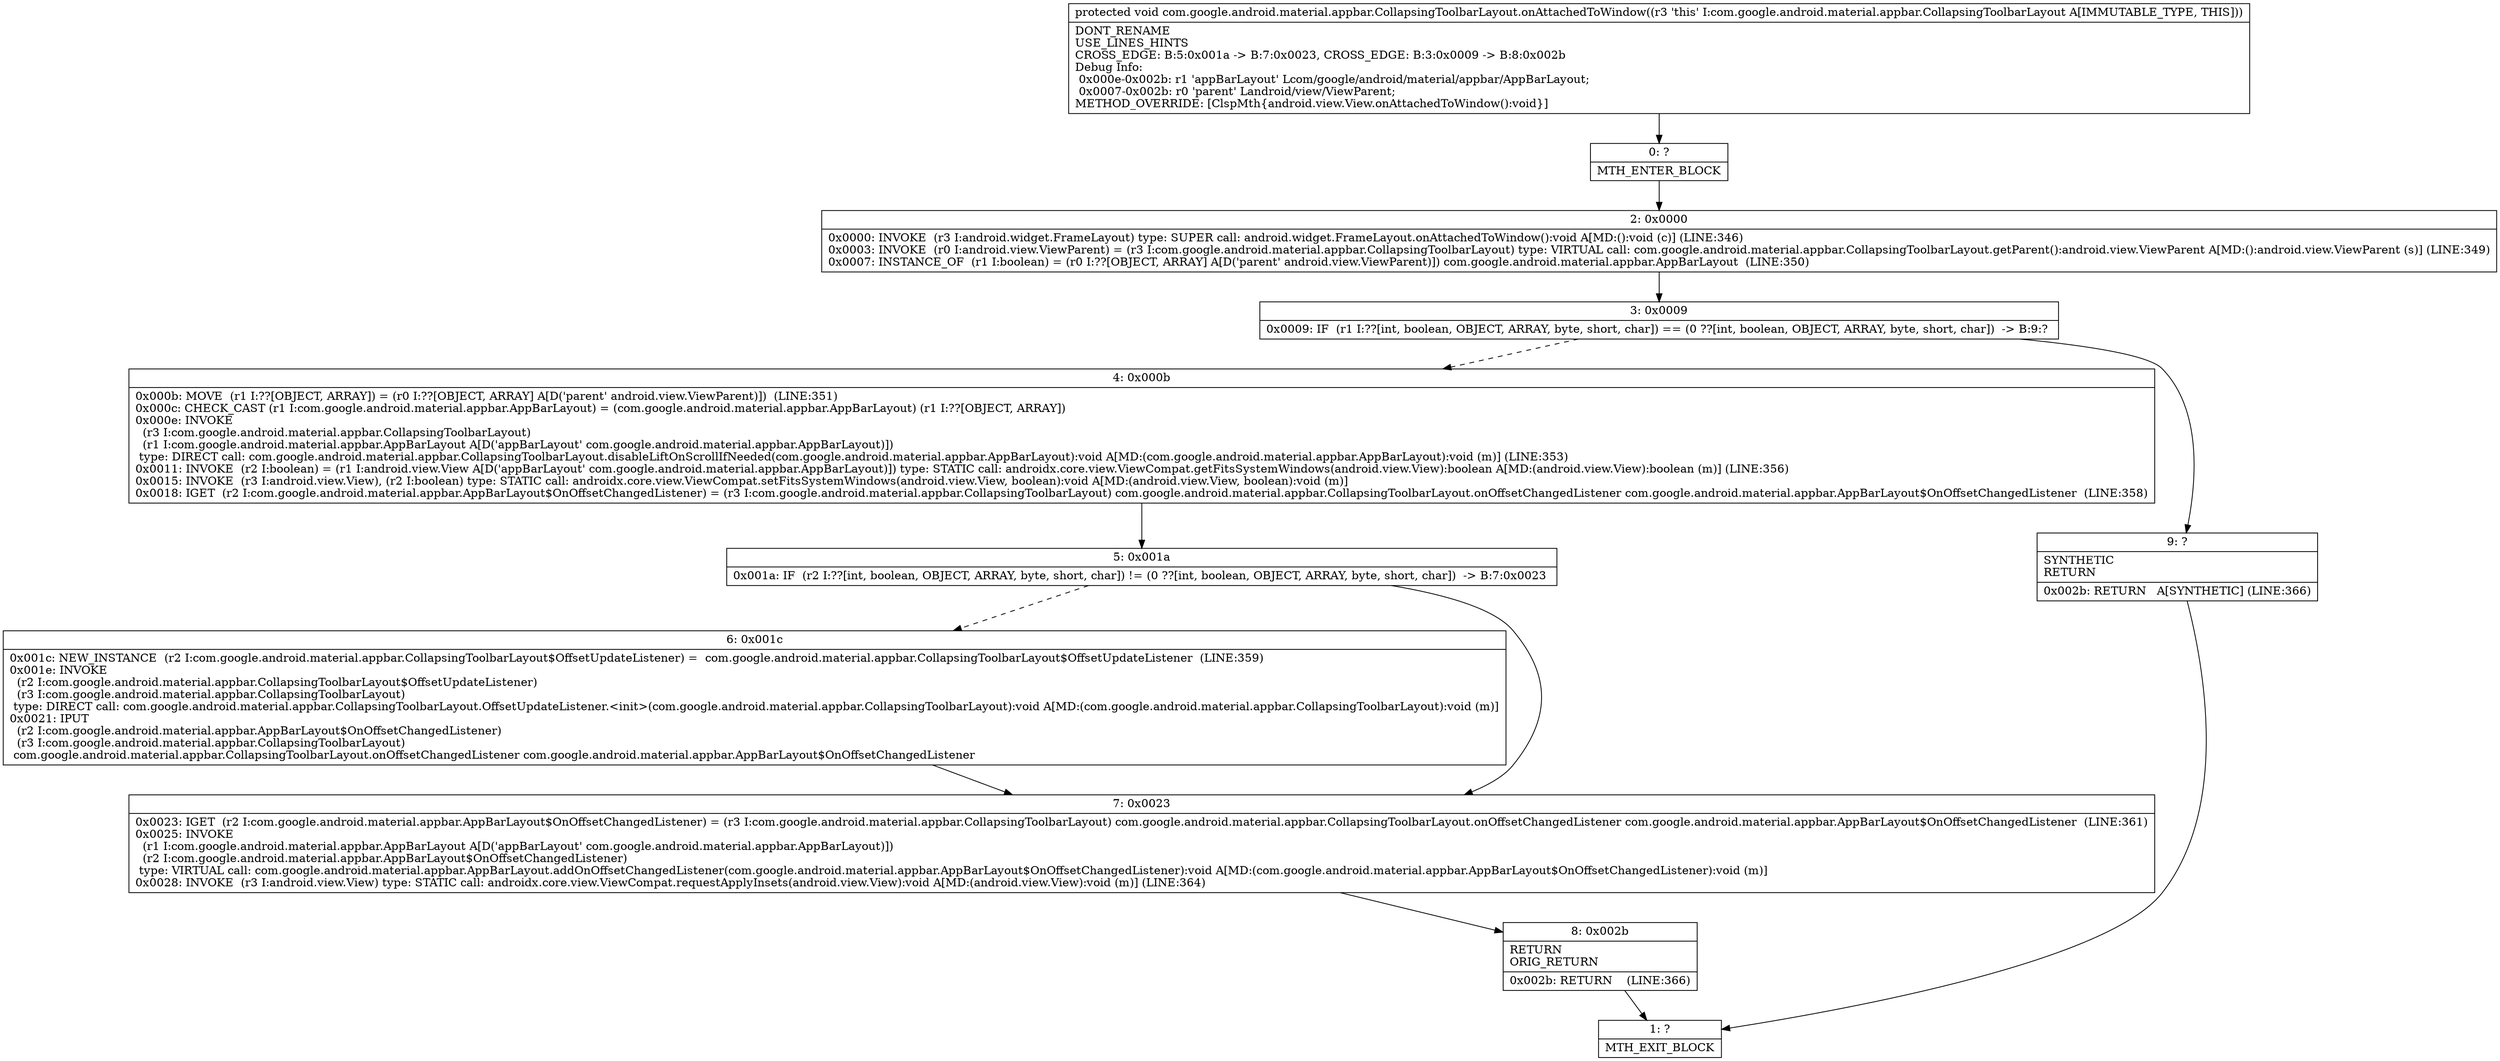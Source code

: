 digraph "CFG forcom.google.android.material.appbar.CollapsingToolbarLayout.onAttachedToWindow()V" {
Node_0 [shape=record,label="{0\:\ ?|MTH_ENTER_BLOCK\l}"];
Node_2 [shape=record,label="{2\:\ 0x0000|0x0000: INVOKE  (r3 I:android.widget.FrameLayout) type: SUPER call: android.widget.FrameLayout.onAttachedToWindow():void A[MD:():void (c)] (LINE:346)\l0x0003: INVOKE  (r0 I:android.view.ViewParent) = (r3 I:com.google.android.material.appbar.CollapsingToolbarLayout) type: VIRTUAL call: com.google.android.material.appbar.CollapsingToolbarLayout.getParent():android.view.ViewParent A[MD:():android.view.ViewParent (s)] (LINE:349)\l0x0007: INSTANCE_OF  (r1 I:boolean) = (r0 I:??[OBJECT, ARRAY] A[D('parent' android.view.ViewParent)]) com.google.android.material.appbar.AppBarLayout  (LINE:350)\l}"];
Node_3 [shape=record,label="{3\:\ 0x0009|0x0009: IF  (r1 I:??[int, boolean, OBJECT, ARRAY, byte, short, char]) == (0 ??[int, boolean, OBJECT, ARRAY, byte, short, char])  \-\> B:9:? \l}"];
Node_4 [shape=record,label="{4\:\ 0x000b|0x000b: MOVE  (r1 I:??[OBJECT, ARRAY]) = (r0 I:??[OBJECT, ARRAY] A[D('parent' android.view.ViewParent)])  (LINE:351)\l0x000c: CHECK_CAST (r1 I:com.google.android.material.appbar.AppBarLayout) = (com.google.android.material.appbar.AppBarLayout) (r1 I:??[OBJECT, ARRAY]) \l0x000e: INVOKE  \l  (r3 I:com.google.android.material.appbar.CollapsingToolbarLayout)\l  (r1 I:com.google.android.material.appbar.AppBarLayout A[D('appBarLayout' com.google.android.material.appbar.AppBarLayout)])\l type: DIRECT call: com.google.android.material.appbar.CollapsingToolbarLayout.disableLiftOnScrollIfNeeded(com.google.android.material.appbar.AppBarLayout):void A[MD:(com.google.android.material.appbar.AppBarLayout):void (m)] (LINE:353)\l0x0011: INVOKE  (r2 I:boolean) = (r1 I:android.view.View A[D('appBarLayout' com.google.android.material.appbar.AppBarLayout)]) type: STATIC call: androidx.core.view.ViewCompat.getFitsSystemWindows(android.view.View):boolean A[MD:(android.view.View):boolean (m)] (LINE:356)\l0x0015: INVOKE  (r3 I:android.view.View), (r2 I:boolean) type: STATIC call: androidx.core.view.ViewCompat.setFitsSystemWindows(android.view.View, boolean):void A[MD:(android.view.View, boolean):void (m)]\l0x0018: IGET  (r2 I:com.google.android.material.appbar.AppBarLayout$OnOffsetChangedListener) = (r3 I:com.google.android.material.appbar.CollapsingToolbarLayout) com.google.android.material.appbar.CollapsingToolbarLayout.onOffsetChangedListener com.google.android.material.appbar.AppBarLayout$OnOffsetChangedListener  (LINE:358)\l}"];
Node_5 [shape=record,label="{5\:\ 0x001a|0x001a: IF  (r2 I:??[int, boolean, OBJECT, ARRAY, byte, short, char]) != (0 ??[int, boolean, OBJECT, ARRAY, byte, short, char])  \-\> B:7:0x0023 \l}"];
Node_6 [shape=record,label="{6\:\ 0x001c|0x001c: NEW_INSTANCE  (r2 I:com.google.android.material.appbar.CollapsingToolbarLayout$OffsetUpdateListener) =  com.google.android.material.appbar.CollapsingToolbarLayout$OffsetUpdateListener  (LINE:359)\l0x001e: INVOKE  \l  (r2 I:com.google.android.material.appbar.CollapsingToolbarLayout$OffsetUpdateListener)\l  (r3 I:com.google.android.material.appbar.CollapsingToolbarLayout)\l type: DIRECT call: com.google.android.material.appbar.CollapsingToolbarLayout.OffsetUpdateListener.\<init\>(com.google.android.material.appbar.CollapsingToolbarLayout):void A[MD:(com.google.android.material.appbar.CollapsingToolbarLayout):void (m)]\l0x0021: IPUT  \l  (r2 I:com.google.android.material.appbar.AppBarLayout$OnOffsetChangedListener)\l  (r3 I:com.google.android.material.appbar.CollapsingToolbarLayout)\l com.google.android.material.appbar.CollapsingToolbarLayout.onOffsetChangedListener com.google.android.material.appbar.AppBarLayout$OnOffsetChangedListener \l}"];
Node_7 [shape=record,label="{7\:\ 0x0023|0x0023: IGET  (r2 I:com.google.android.material.appbar.AppBarLayout$OnOffsetChangedListener) = (r3 I:com.google.android.material.appbar.CollapsingToolbarLayout) com.google.android.material.appbar.CollapsingToolbarLayout.onOffsetChangedListener com.google.android.material.appbar.AppBarLayout$OnOffsetChangedListener  (LINE:361)\l0x0025: INVOKE  \l  (r1 I:com.google.android.material.appbar.AppBarLayout A[D('appBarLayout' com.google.android.material.appbar.AppBarLayout)])\l  (r2 I:com.google.android.material.appbar.AppBarLayout$OnOffsetChangedListener)\l type: VIRTUAL call: com.google.android.material.appbar.AppBarLayout.addOnOffsetChangedListener(com.google.android.material.appbar.AppBarLayout$OnOffsetChangedListener):void A[MD:(com.google.android.material.appbar.AppBarLayout$OnOffsetChangedListener):void (m)]\l0x0028: INVOKE  (r3 I:android.view.View) type: STATIC call: androidx.core.view.ViewCompat.requestApplyInsets(android.view.View):void A[MD:(android.view.View):void (m)] (LINE:364)\l}"];
Node_8 [shape=record,label="{8\:\ 0x002b|RETURN\lORIG_RETURN\l|0x002b: RETURN    (LINE:366)\l}"];
Node_1 [shape=record,label="{1\:\ ?|MTH_EXIT_BLOCK\l}"];
Node_9 [shape=record,label="{9\:\ ?|SYNTHETIC\lRETURN\l|0x002b: RETURN   A[SYNTHETIC] (LINE:366)\l}"];
MethodNode[shape=record,label="{protected void com.google.android.material.appbar.CollapsingToolbarLayout.onAttachedToWindow((r3 'this' I:com.google.android.material.appbar.CollapsingToolbarLayout A[IMMUTABLE_TYPE, THIS]))  | DONT_RENAME\lUSE_LINES_HINTS\lCROSS_EDGE: B:5:0x001a \-\> B:7:0x0023, CROSS_EDGE: B:3:0x0009 \-\> B:8:0x002b\lDebug Info:\l  0x000e\-0x002b: r1 'appBarLayout' Lcom\/google\/android\/material\/appbar\/AppBarLayout;\l  0x0007\-0x002b: r0 'parent' Landroid\/view\/ViewParent;\lMETHOD_OVERRIDE: [ClspMth\{android.view.View.onAttachedToWindow():void\}]\l}"];
MethodNode -> Node_0;Node_0 -> Node_2;
Node_2 -> Node_3;
Node_3 -> Node_4[style=dashed];
Node_3 -> Node_9;
Node_4 -> Node_5;
Node_5 -> Node_6[style=dashed];
Node_5 -> Node_7;
Node_6 -> Node_7;
Node_7 -> Node_8;
Node_8 -> Node_1;
Node_9 -> Node_1;
}


